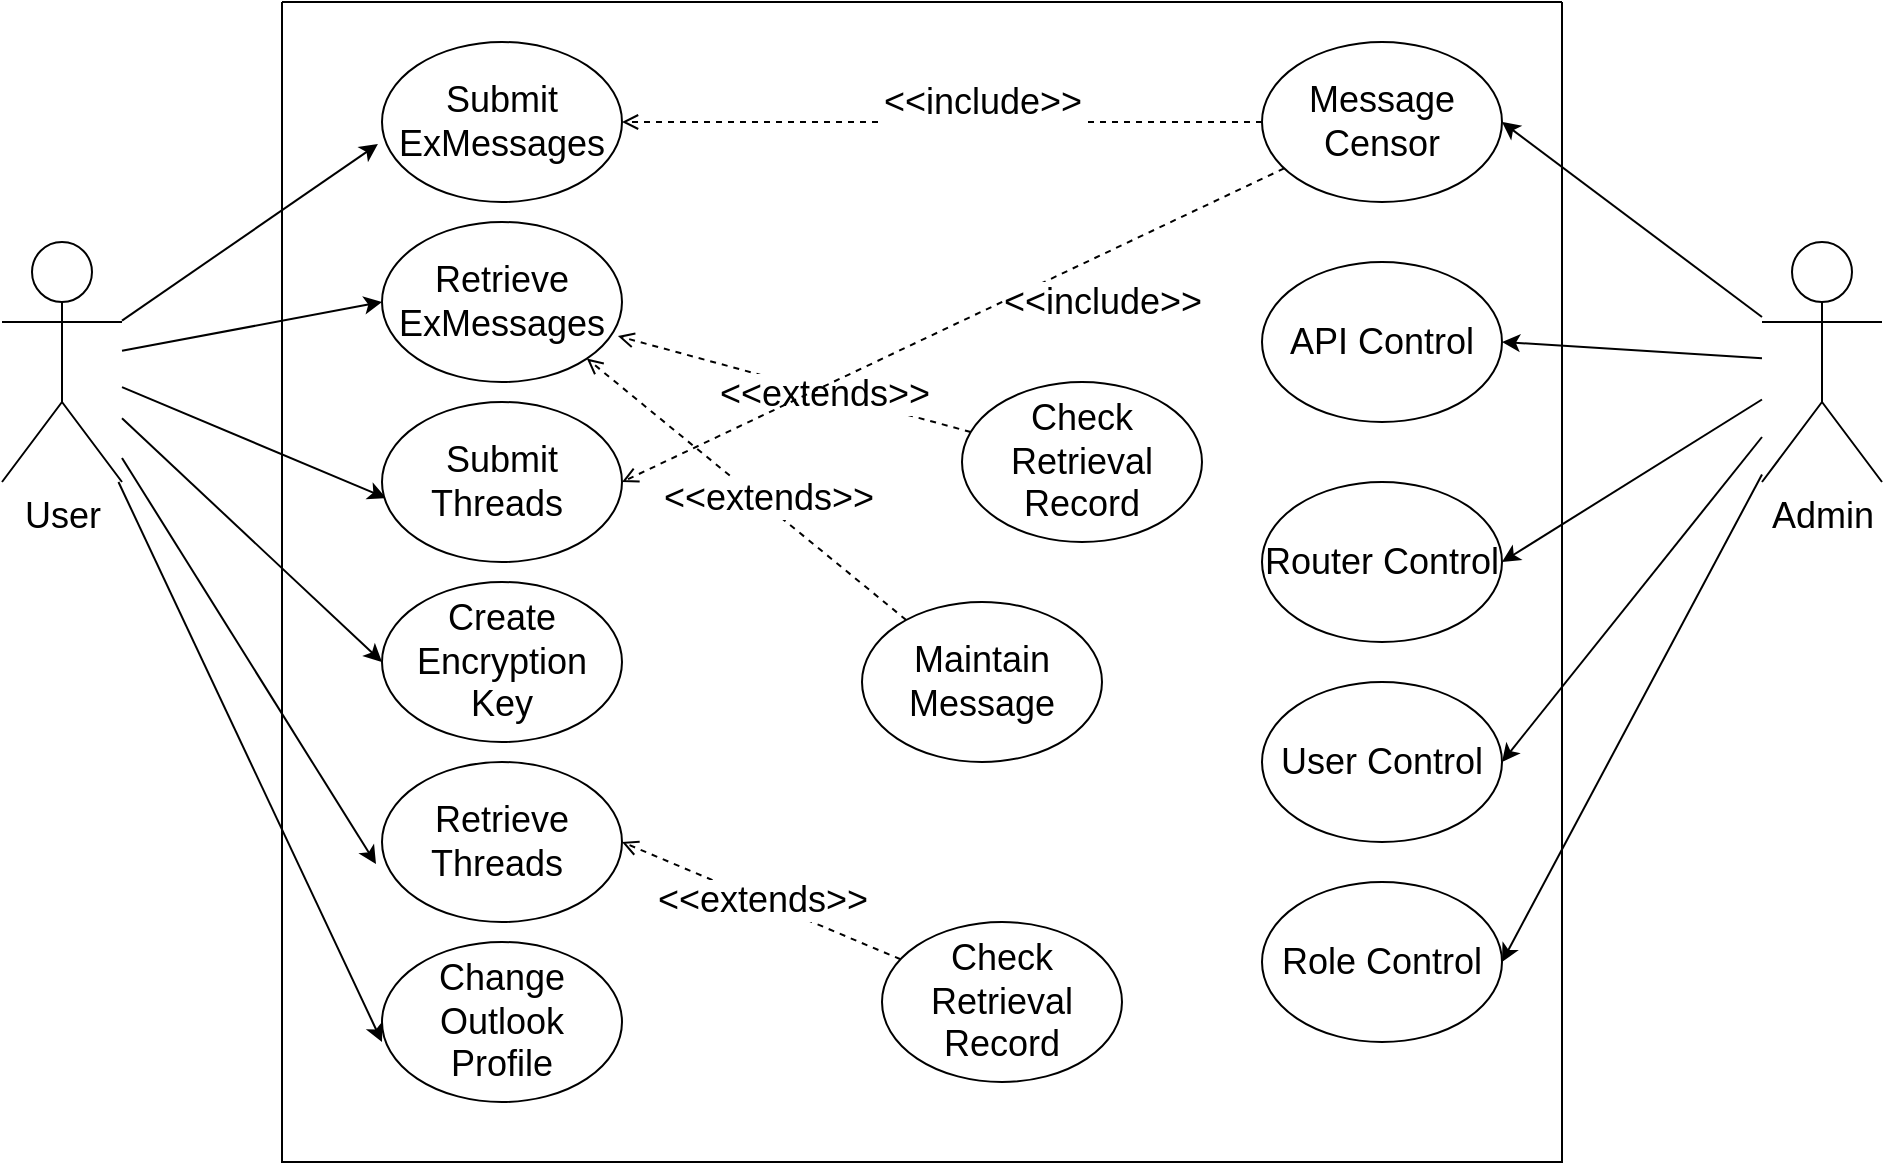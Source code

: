 <mxfile version="18.1.1" type="github">
  <diagram id="HAsaiRMX0fq2eO9lJxAz" name="Page-1">
    <mxGraphModel dx="1426" dy="751" grid="1" gridSize="10" guides="1" tooltips="1" connect="1" arrows="1" fold="1" page="1" pageScale="1" pageWidth="850" pageHeight="1100" math="0" shadow="0">
      <root>
        <mxCell id="0" />
        <mxCell id="1" parent="0" />
        <mxCell id="iivY72rC3iEf-jyAQMVK-7" style="rounded=0;orthogonalLoop=1;jettySize=auto;html=1;entryX=-0.017;entryY=0.638;entryDx=0;entryDy=0;entryPerimeter=0;" edge="1" parent="1" source="iivY72rC3iEf-jyAQMVK-1" target="iivY72rC3iEf-jyAQMVK-6">
          <mxGeometry relative="1" as="geometry" />
        </mxCell>
        <mxCell id="iivY72rC3iEf-jyAQMVK-8" style="edgeStyle=none;rounded=0;orthogonalLoop=1;jettySize=auto;html=1;entryX=0;entryY=0.5;entryDx=0;entryDy=0;" edge="1" parent="1" source="iivY72rC3iEf-jyAQMVK-1" target="iivY72rC3iEf-jyAQMVK-5">
          <mxGeometry relative="1" as="geometry" />
        </mxCell>
        <mxCell id="iivY72rC3iEf-jyAQMVK-9" style="edgeStyle=none;rounded=0;orthogonalLoop=1;jettySize=auto;html=1;entryX=0.017;entryY=0.6;entryDx=0;entryDy=0;entryPerimeter=0;" edge="1" parent="1" source="iivY72rC3iEf-jyAQMVK-1" target="iivY72rC3iEf-jyAQMVK-4">
          <mxGeometry relative="1" as="geometry" />
        </mxCell>
        <mxCell id="iivY72rC3iEf-jyAQMVK-31" style="edgeStyle=none;rounded=0;orthogonalLoop=1;jettySize=auto;html=1;entryX=-0.025;entryY=0.638;entryDx=0;entryDy=0;entryPerimeter=0;fontSize=18;endArrow=classic;endFill=1;" edge="1" parent="1" source="iivY72rC3iEf-jyAQMVK-1" target="iivY72rC3iEf-jyAQMVK-17">
          <mxGeometry relative="1" as="geometry" />
        </mxCell>
        <mxCell id="iivY72rC3iEf-jyAQMVK-33" style="edgeStyle=none;rounded=0;orthogonalLoop=1;jettySize=auto;html=1;entryX=0;entryY=0.625;entryDx=0;entryDy=0;entryPerimeter=0;fontSize=18;endArrow=classic;endFill=1;" edge="1" parent="1" source="iivY72rC3iEf-jyAQMVK-1" target="iivY72rC3iEf-jyAQMVK-30">
          <mxGeometry relative="1" as="geometry" />
        </mxCell>
        <mxCell id="iivY72rC3iEf-jyAQMVK-47" style="edgeStyle=none;rounded=0;orthogonalLoop=1;jettySize=auto;html=1;entryX=0;entryY=0.5;entryDx=0;entryDy=0;fontSize=18;endArrow=classic;endFill=1;" edge="1" parent="1" source="iivY72rC3iEf-jyAQMVK-1" target="iivY72rC3iEf-jyAQMVK-19">
          <mxGeometry relative="1" as="geometry" />
        </mxCell>
        <mxCell id="iivY72rC3iEf-jyAQMVK-1" value="&lt;font style=&quot;font-size: 18px;&quot;&gt;User&lt;/font&gt;" style="shape=umlActor;verticalLabelPosition=bottom;verticalAlign=top;html=1;outlineConnect=0;" vertex="1" parent="1">
          <mxGeometry x="70" y="260" width="60" height="120" as="geometry" />
        </mxCell>
        <mxCell id="iivY72rC3iEf-jyAQMVK-11" value="" style="swimlane;startSize=0;" vertex="1" parent="1">
          <mxGeometry x="210" y="140" width="640" height="580" as="geometry">
            <mxRectangle x="210" y="140" width="50" height="40" as="alternateBounds" />
          </mxGeometry>
        </mxCell>
        <mxCell id="iivY72rC3iEf-jyAQMVK-17" value="&lt;font style=&quot;font-size: 18px;&quot;&gt;Retrieve Threads&amp;nbsp;&lt;/font&gt;" style="ellipse;whiteSpace=wrap;html=1;" vertex="1" parent="iivY72rC3iEf-jyAQMVK-11">
          <mxGeometry x="50" y="380" width="120" height="80" as="geometry" />
        </mxCell>
        <mxCell id="iivY72rC3iEf-jyAQMVK-25" style="edgeStyle=none;rounded=0;orthogonalLoop=1;jettySize=auto;html=1;entryX=0.983;entryY=0.713;entryDx=0;entryDy=0;entryPerimeter=0;fontSize=18;endArrow=open;endFill=0;dashed=1;" edge="1" parent="iivY72rC3iEf-jyAQMVK-11" source="iivY72rC3iEf-jyAQMVK-16" target="iivY72rC3iEf-jyAQMVK-5">
          <mxGeometry relative="1" as="geometry" />
        </mxCell>
        <mxCell id="iivY72rC3iEf-jyAQMVK-29" value="&amp;lt;&amp;lt;extends&amp;gt;&amp;gt;" style="edgeLabel;html=1;align=center;verticalAlign=middle;resizable=0;points=[];fontSize=18;" vertex="1" connectable="0" parent="iivY72rC3iEf-jyAQMVK-25">
          <mxGeometry x="-0.165" y="1" relative="1" as="geometry">
            <mxPoint as="offset" />
          </mxGeometry>
        </mxCell>
        <mxCell id="iivY72rC3iEf-jyAQMVK-16" value="&lt;font style=&quot;font-size: 18px;&quot;&gt;Check Retrieval Record&lt;/font&gt;" style="ellipse;whiteSpace=wrap;html=1;" vertex="1" parent="iivY72rC3iEf-jyAQMVK-11">
          <mxGeometry x="340" y="190" width="120" height="80" as="geometry" />
        </mxCell>
        <mxCell id="iivY72rC3iEf-jyAQMVK-26" style="edgeStyle=none;rounded=0;orthogonalLoop=1;jettySize=auto;html=1;entryX=1;entryY=1;entryDx=0;entryDy=0;fontSize=18;endArrow=open;endFill=0;dashed=1;" edge="1" parent="iivY72rC3iEf-jyAQMVK-11" source="iivY72rC3iEf-jyAQMVK-15" target="iivY72rC3iEf-jyAQMVK-5">
          <mxGeometry relative="1" as="geometry" />
        </mxCell>
        <mxCell id="iivY72rC3iEf-jyAQMVK-28" value="&amp;lt;&amp;lt;extends&amp;gt;&amp;gt;" style="edgeLabel;html=1;align=center;verticalAlign=middle;resizable=0;points=[];fontSize=18;" vertex="1" connectable="0" parent="iivY72rC3iEf-jyAQMVK-26">
          <mxGeometry x="-0.105" y="-3" relative="1" as="geometry">
            <mxPoint as="offset" />
          </mxGeometry>
        </mxCell>
        <mxCell id="iivY72rC3iEf-jyAQMVK-15" value="&lt;font style=&quot;font-size: 18px;&quot;&gt;Maintain Message&lt;/font&gt;" style="ellipse;whiteSpace=wrap;html=1;" vertex="1" parent="iivY72rC3iEf-jyAQMVK-11">
          <mxGeometry x="290" y="300" width="120" height="80" as="geometry" />
        </mxCell>
        <mxCell id="iivY72rC3iEf-jyAQMVK-19" value="&lt;font style=&quot;font-size: 18px;&quot;&gt;Create Encryption Key&lt;/font&gt;" style="ellipse;whiteSpace=wrap;html=1;" vertex="1" parent="iivY72rC3iEf-jyAQMVK-11">
          <mxGeometry x="50" y="290" width="120" height="80" as="geometry" />
        </mxCell>
        <mxCell id="iivY72rC3iEf-jyAQMVK-24" value="&amp;lt;&amp;lt;extends&amp;gt;&amp;gt;" style="edgeStyle=none;rounded=0;orthogonalLoop=1;jettySize=auto;html=1;entryX=1;entryY=0.5;entryDx=0;entryDy=0;fontSize=18;dashed=1;endArrow=open;endFill=0;" edge="1" parent="iivY72rC3iEf-jyAQMVK-11" source="iivY72rC3iEf-jyAQMVK-18" target="iivY72rC3iEf-jyAQMVK-17">
          <mxGeometry relative="1" as="geometry" />
        </mxCell>
        <mxCell id="iivY72rC3iEf-jyAQMVK-18" value="&lt;font style=&quot;font-size: 18px;&quot;&gt;Check Retrieval Record&lt;/font&gt;" style="ellipse;whiteSpace=wrap;html=1;" vertex="1" parent="iivY72rC3iEf-jyAQMVK-11">
          <mxGeometry x="300" y="460" width="120" height="80" as="geometry" />
        </mxCell>
        <mxCell id="iivY72rC3iEf-jyAQMVK-6" value="&lt;font style=&quot;font-size: 18px;&quot;&gt;Submit ExMessages&lt;/font&gt;" style="ellipse;whiteSpace=wrap;html=1;" vertex="1" parent="iivY72rC3iEf-jyAQMVK-11">
          <mxGeometry x="50" y="20" width="120" height="80" as="geometry" />
        </mxCell>
        <mxCell id="iivY72rC3iEf-jyAQMVK-5" value="&lt;font style=&quot;font-size: 18px;&quot;&gt;Retrieve ExMessages&lt;/font&gt;" style="ellipse;whiteSpace=wrap;html=1;" vertex="1" parent="iivY72rC3iEf-jyAQMVK-11">
          <mxGeometry x="50" y="110" width="120" height="80" as="geometry" />
        </mxCell>
        <mxCell id="iivY72rC3iEf-jyAQMVK-4" value="&lt;font style=&quot;font-size: 18px;&quot;&gt;Submit Threads&amp;nbsp;&lt;/font&gt;" style="ellipse;whiteSpace=wrap;html=1;" vertex="1" parent="iivY72rC3iEf-jyAQMVK-11">
          <mxGeometry x="50" y="200" width="120" height="80" as="geometry" />
        </mxCell>
        <mxCell id="iivY72rC3iEf-jyAQMVK-30" value="&lt;font style=&quot;font-size: 18px;&quot;&gt;Change Outlook Profile&lt;/font&gt;" style="ellipse;whiteSpace=wrap;html=1;" vertex="1" parent="iivY72rC3iEf-jyAQMVK-11">
          <mxGeometry x="50" y="470" width="120" height="80" as="geometry" />
        </mxCell>
        <mxCell id="iivY72rC3iEf-jyAQMVK-35" value="&lt;font style=&quot;font-size: 18px;&quot;&gt;API Control&lt;/font&gt;" style="ellipse;whiteSpace=wrap;html=1;" vertex="1" parent="iivY72rC3iEf-jyAQMVK-11">
          <mxGeometry x="490" y="130" width="120" height="80" as="geometry" />
        </mxCell>
        <mxCell id="iivY72rC3iEf-jyAQMVK-36" value="&lt;font style=&quot;font-size: 18px;&quot;&gt;Router Control&lt;/font&gt;" style="ellipse;whiteSpace=wrap;html=1;" vertex="1" parent="iivY72rC3iEf-jyAQMVK-11">
          <mxGeometry x="490" y="240" width="120" height="80" as="geometry" />
        </mxCell>
        <mxCell id="iivY72rC3iEf-jyAQMVK-37" value="&lt;font style=&quot;font-size: 18px;&quot;&gt;User Control&lt;/font&gt;" style="ellipse;whiteSpace=wrap;html=1;" vertex="1" parent="iivY72rC3iEf-jyAQMVK-11">
          <mxGeometry x="490" y="340" width="120" height="80" as="geometry" />
        </mxCell>
        <mxCell id="iivY72rC3iEf-jyAQMVK-39" value="&lt;font style=&quot;font-size: 18px;&quot;&gt;Role Control&lt;/font&gt;" style="ellipse;whiteSpace=wrap;html=1;" vertex="1" parent="iivY72rC3iEf-jyAQMVK-11">
          <mxGeometry x="490" y="440" width="120" height="80" as="geometry" />
        </mxCell>
        <mxCell id="iivY72rC3iEf-jyAQMVK-46" style="edgeStyle=none;rounded=0;orthogonalLoop=1;jettySize=auto;html=1;entryX=1;entryY=0.5;entryDx=0;entryDy=0;fontSize=18;endArrow=open;endFill=0;dashed=1;" edge="1" parent="iivY72rC3iEf-jyAQMVK-11" source="iivY72rC3iEf-jyAQMVK-44" target="iivY72rC3iEf-jyAQMVK-4">
          <mxGeometry relative="1" as="geometry" />
        </mxCell>
        <mxCell id="iivY72rC3iEf-jyAQMVK-50" value="&amp;lt;&amp;lt;include&amp;gt;&amp;gt;" style="edgeLabel;html=1;align=center;verticalAlign=middle;resizable=0;points=[];fontSize=18;" vertex="1" connectable="0" parent="iivY72rC3iEf-jyAQMVK-46">
          <mxGeometry x="-0.375" y="1" relative="1" as="geometry">
            <mxPoint x="12" y="17" as="offset" />
          </mxGeometry>
        </mxCell>
        <mxCell id="iivY72rC3iEf-jyAQMVK-48" style="edgeStyle=none;rounded=0;orthogonalLoop=1;jettySize=auto;html=1;entryX=1;entryY=0.5;entryDx=0;entryDy=0;fontSize=18;endArrow=open;endFill=0;dashed=1;" edge="1" parent="iivY72rC3iEf-jyAQMVK-11" source="iivY72rC3iEf-jyAQMVK-44" target="iivY72rC3iEf-jyAQMVK-6">
          <mxGeometry relative="1" as="geometry" />
        </mxCell>
        <mxCell id="iivY72rC3iEf-jyAQMVK-49" value="&amp;lt;&amp;lt;include&amp;gt;&amp;gt;" style="edgeLabel;html=1;align=center;verticalAlign=middle;resizable=0;points=[];fontSize=18;" vertex="1" connectable="0" parent="iivY72rC3iEf-jyAQMVK-48">
          <mxGeometry x="-0.3" y="-1" relative="1" as="geometry">
            <mxPoint x="-28" y="-9" as="offset" />
          </mxGeometry>
        </mxCell>
        <mxCell id="iivY72rC3iEf-jyAQMVK-44" value="&lt;font style=&quot;font-size: 18px;&quot;&gt;Message Censor&lt;/font&gt;" style="ellipse;whiteSpace=wrap;html=1;" vertex="1" parent="iivY72rC3iEf-jyAQMVK-11">
          <mxGeometry x="490" y="20" width="120" height="80" as="geometry" />
        </mxCell>
        <mxCell id="iivY72rC3iEf-jyAQMVK-40" style="edgeStyle=none;rounded=0;orthogonalLoop=1;jettySize=auto;html=1;entryX=1;entryY=0.5;entryDx=0;entryDy=0;fontSize=18;endArrow=classic;endFill=1;" edge="1" parent="1" source="iivY72rC3iEf-jyAQMVK-27" target="iivY72rC3iEf-jyAQMVK-35">
          <mxGeometry relative="1" as="geometry" />
        </mxCell>
        <mxCell id="iivY72rC3iEf-jyAQMVK-41" style="edgeStyle=none;rounded=0;orthogonalLoop=1;jettySize=auto;html=1;entryX=1;entryY=0.5;entryDx=0;entryDy=0;fontSize=18;endArrow=classic;endFill=1;" edge="1" parent="1" source="iivY72rC3iEf-jyAQMVK-27" target="iivY72rC3iEf-jyAQMVK-36">
          <mxGeometry relative="1" as="geometry" />
        </mxCell>
        <mxCell id="iivY72rC3iEf-jyAQMVK-42" style="edgeStyle=none;rounded=0;orthogonalLoop=1;jettySize=auto;html=1;entryX=1;entryY=0.5;entryDx=0;entryDy=0;fontSize=18;endArrow=classic;endFill=1;" edge="1" parent="1" source="iivY72rC3iEf-jyAQMVK-27" target="iivY72rC3iEf-jyAQMVK-37">
          <mxGeometry relative="1" as="geometry" />
        </mxCell>
        <mxCell id="iivY72rC3iEf-jyAQMVK-43" style="edgeStyle=none;rounded=0;orthogonalLoop=1;jettySize=auto;html=1;entryX=1;entryY=0.5;entryDx=0;entryDy=0;fontSize=18;endArrow=classic;endFill=1;" edge="1" parent="1" source="iivY72rC3iEf-jyAQMVK-27" target="iivY72rC3iEf-jyAQMVK-39">
          <mxGeometry relative="1" as="geometry" />
        </mxCell>
        <mxCell id="iivY72rC3iEf-jyAQMVK-45" style="edgeStyle=none;rounded=0;orthogonalLoop=1;jettySize=auto;html=1;entryX=1;entryY=0.5;entryDx=0;entryDy=0;fontSize=18;endArrow=classic;endFill=1;" edge="1" parent="1" source="iivY72rC3iEf-jyAQMVK-27" target="iivY72rC3iEf-jyAQMVK-44">
          <mxGeometry relative="1" as="geometry" />
        </mxCell>
        <mxCell id="iivY72rC3iEf-jyAQMVK-27" value="&lt;font style=&quot;font-size: 18px;&quot;&gt;Admin&lt;br&gt;&lt;/font&gt;" style="shape=umlActor;verticalLabelPosition=bottom;verticalAlign=top;html=1;outlineConnect=0;" vertex="1" parent="1">
          <mxGeometry x="950" y="260" width="60" height="120" as="geometry" />
        </mxCell>
      </root>
    </mxGraphModel>
  </diagram>
</mxfile>
